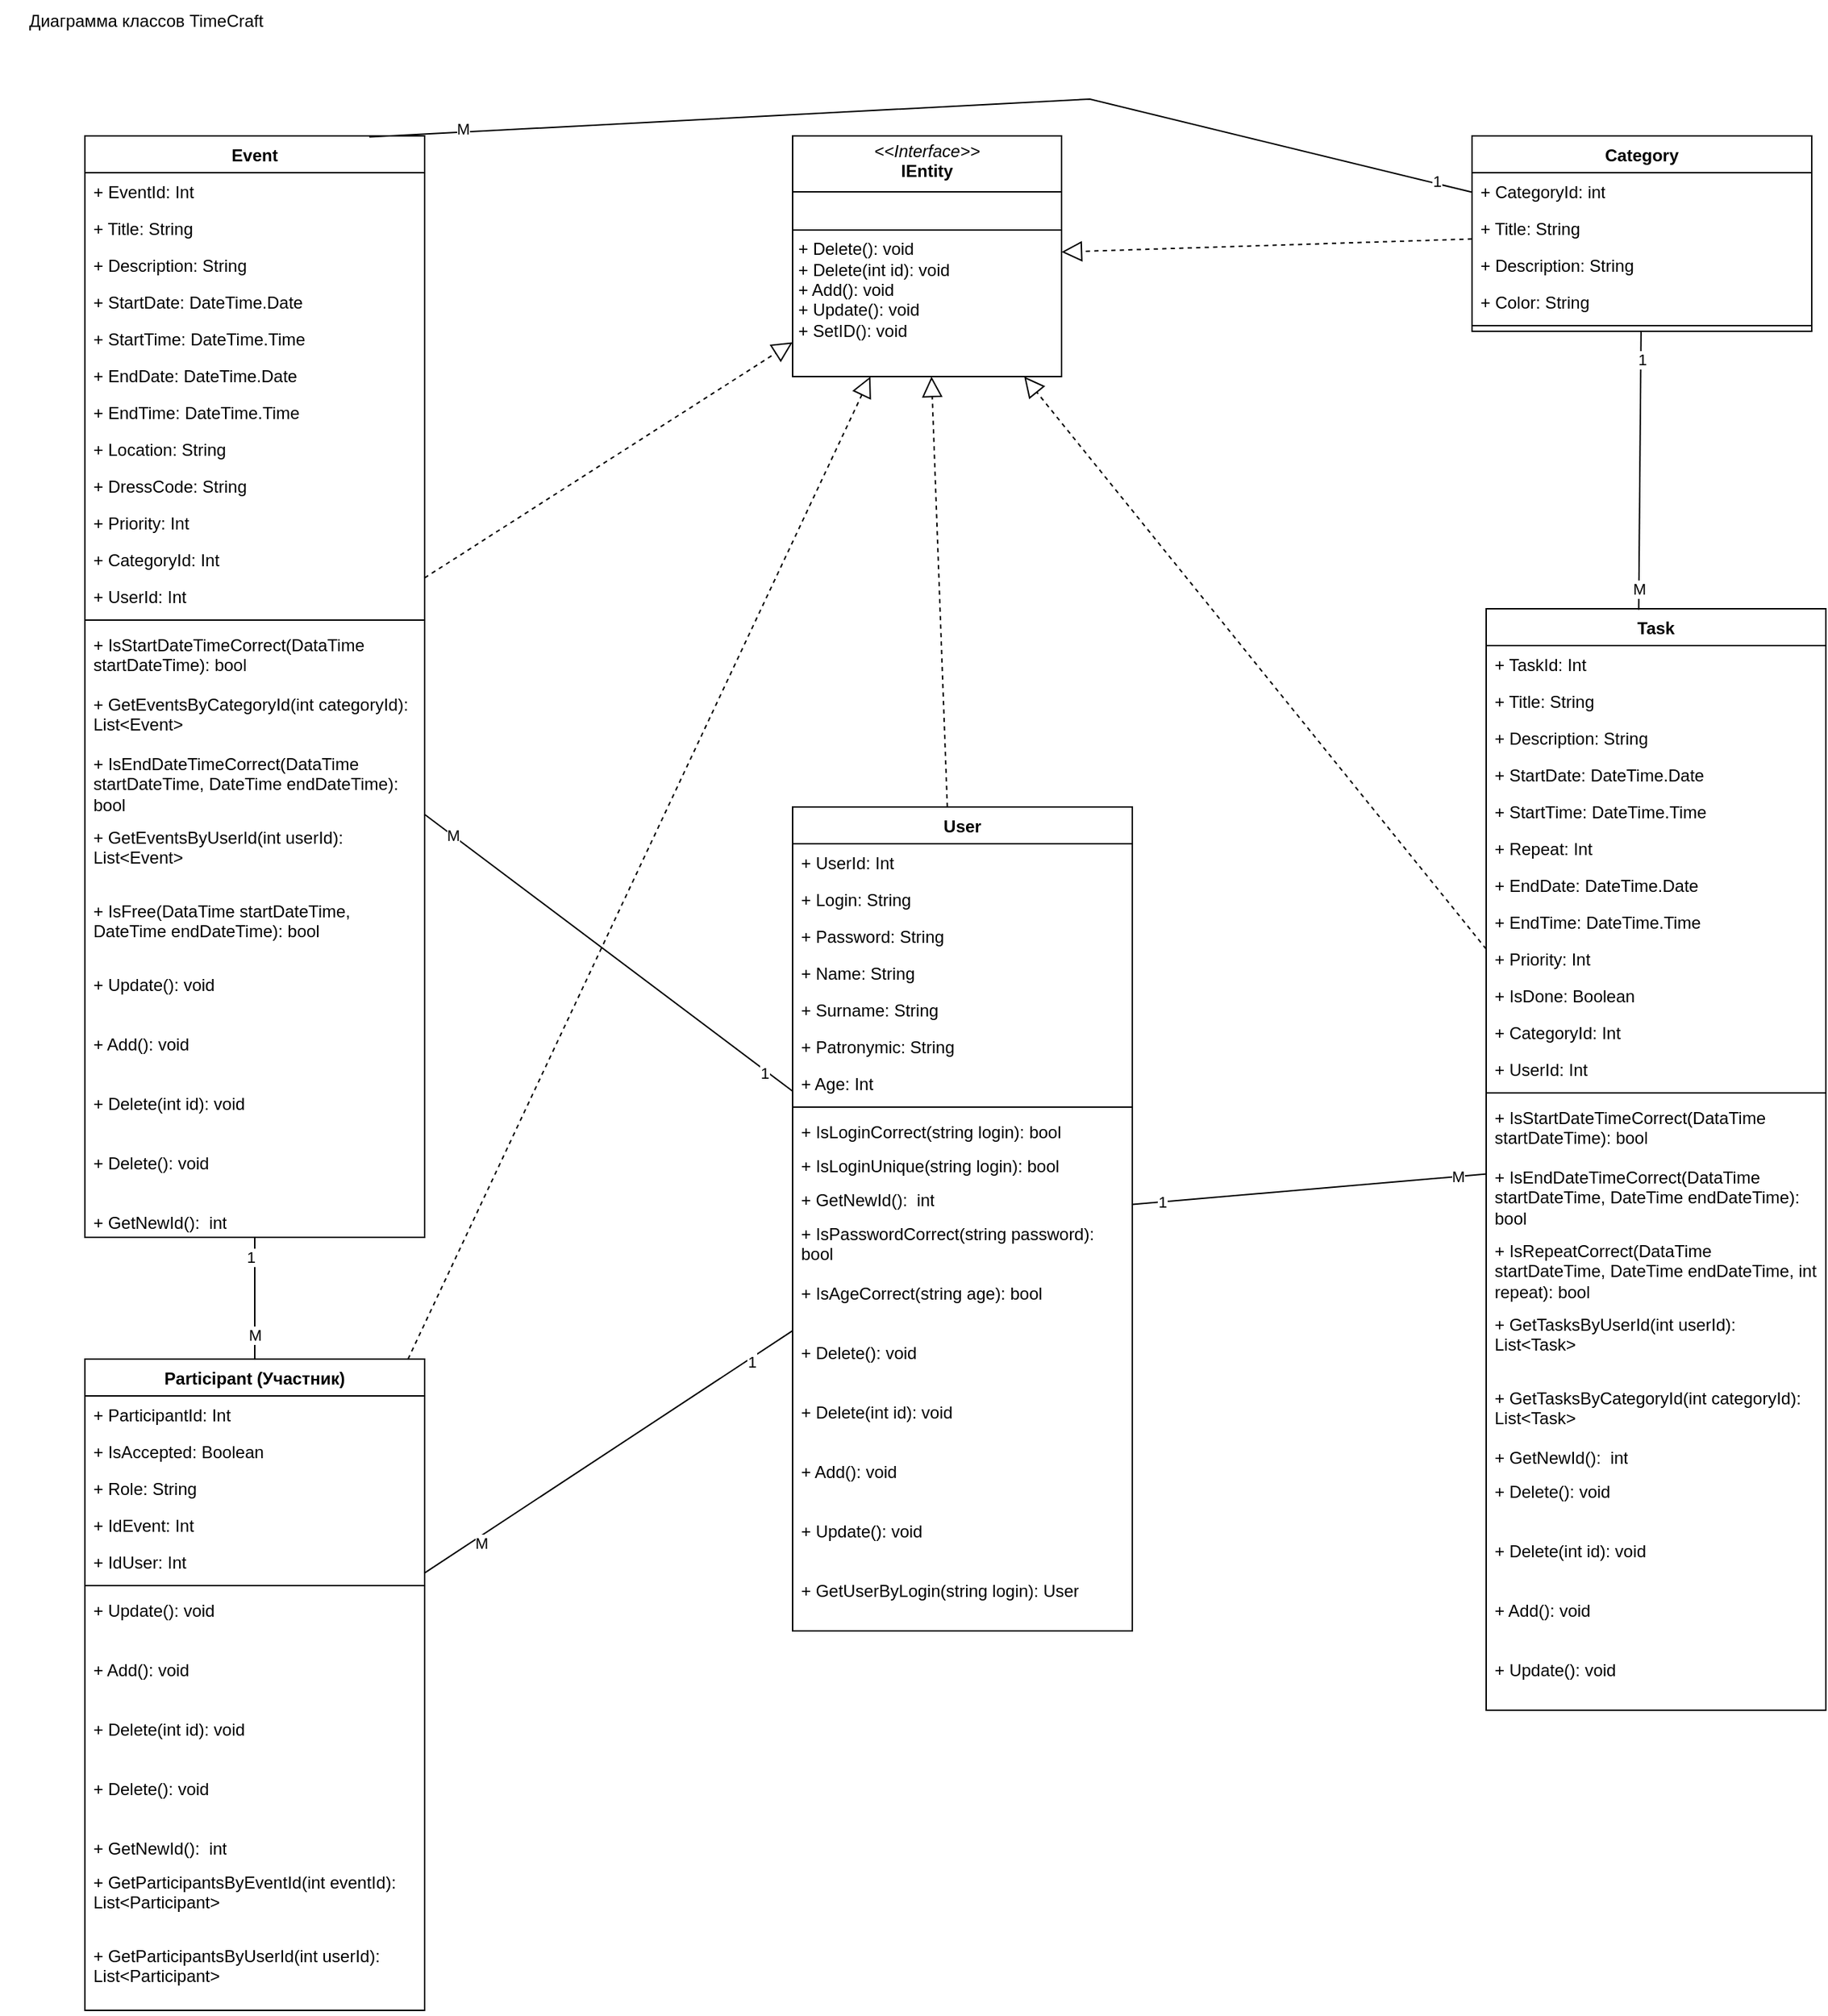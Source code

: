 <mxfile version="24.0.7" type="device">
  <diagram name="Страница — 1" id="L9-KUF3GZ5u_Rr-x5bhb">
    <mxGraphModel dx="2894" dy="1599" grid="1" gridSize="10" guides="1" tooltips="1" connect="1" arrows="1" fold="1" page="1" pageScale="1" pageWidth="827" pageHeight="1169" math="0" shadow="0">
      <root>
        <mxCell id="0" />
        <mxCell id="1" parent="0" />
        <mxCell id="J6qdyXgF0D4Hza-zC7pm-5" value="Диаграмма классов TimeCraft&amp;nbsp;" style="text;strokeColor=none;align=center;fillColor=none;html=1;verticalAlign=middle;whiteSpace=wrap;rounded=0;" parent="1" vertex="1">
          <mxGeometry width="210" height="30" as="geometry" />
        </mxCell>
        <mxCell id="J6qdyXgF0D4Hza-zC7pm-10" value="User" style="swimlane;fontStyle=1;align=center;verticalAlign=top;childLayout=stackLayout;horizontal=1;startSize=26;horizontalStack=0;resizeParent=1;resizeParentMax=0;resizeLast=0;collapsible=1;marginBottom=0;whiteSpace=wrap;html=1;" parent="1" vertex="1">
          <mxGeometry x="560" y="570" width="240" height="582" as="geometry" />
        </mxCell>
        <mxCell id="J6qdyXgF0D4Hza-zC7pm-11" value="+ UserId: Int" style="text;strokeColor=none;fillColor=none;align=left;verticalAlign=top;spacingLeft=4;spacingRight=4;overflow=hidden;rotatable=0;points=[[0,0.5],[1,0.5]];portConstraint=eastwest;whiteSpace=wrap;html=1;" parent="J6qdyXgF0D4Hza-zC7pm-10" vertex="1">
          <mxGeometry y="26" width="240" height="26" as="geometry" />
        </mxCell>
        <mxCell id="J6qdyXgF0D4Hza-zC7pm-22" value="+ Login: String" style="text;strokeColor=none;fillColor=none;align=left;verticalAlign=top;spacingLeft=4;spacingRight=4;overflow=hidden;rotatable=0;points=[[0,0.5],[1,0.5]];portConstraint=eastwest;whiteSpace=wrap;html=1;" parent="J6qdyXgF0D4Hza-zC7pm-10" vertex="1">
          <mxGeometry y="52" width="240" height="26" as="geometry" />
        </mxCell>
        <mxCell id="J6qdyXgF0D4Hza-zC7pm-24" value="+ Password: String" style="text;strokeColor=none;fillColor=none;align=left;verticalAlign=top;spacingLeft=4;spacingRight=4;overflow=hidden;rotatable=0;points=[[0,0.5],[1,0.5]];portConstraint=eastwest;whiteSpace=wrap;html=1;" parent="J6qdyXgF0D4Hza-zC7pm-10" vertex="1">
          <mxGeometry y="78" width="240" height="26" as="geometry" />
        </mxCell>
        <mxCell id="J6qdyXgF0D4Hza-zC7pm-25" value="+ Name: String" style="text;strokeColor=none;fillColor=none;align=left;verticalAlign=top;spacingLeft=4;spacingRight=4;overflow=hidden;rotatable=0;points=[[0,0.5],[1,0.5]];portConstraint=eastwest;whiteSpace=wrap;html=1;" parent="J6qdyXgF0D4Hza-zC7pm-10" vertex="1">
          <mxGeometry y="104" width="240" height="26" as="geometry" />
        </mxCell>
        <mxCell id="J6qdyXgF0D4Hza-zC7pm-26" value="+ Surname: String" style="text;strokeColor=none;fillColor=none;align=left;verticalAlign=top;spacingLeft=4;spacingRight=4;overflow=hidden;rotatable=0;points=[[0,0.5],[1,0.5]];portConstraint=eastwest;whiteSpace=wrap;html=1;" parent="J6qdyXgF0D4Hza-zC7pm-10" vertex="1">
          <mxGeometry y="130" width="240" height="26" as="geometry" />
        </mxCell>
        <mxCell id="J6qdyXgF0D4Hza-zC7pm-27" value="+ Patronymic: String" style="text;strokeColor=none;fillColor=none;align=left;verticalAlign=top;spacingLeft=4;spacingRight=4;overflow=hidden;rotatable=0;points=[[0,0.5],[1,0.5]];portConstraint=eastwest;whiteSpace=wrap;html=1;" parent="J6qdyXgF0D4Hza-zC7pm-10" vertex="1">
          <mxGeometry y="156" width="240" height="26" as="geometry" />
        </mxCell>
        <mxCell id="J6qdyXgF0D4Hza-zC7pm-23" value="+ Age: Int" style="text;strokeColor=none;fillColor=none;align=left;verticalAlign=top;spacingLeft=4;spacingRight=4;overflow=hidden;rotatable=0;points=[[0,0.5],[1,0.5]];portConstraint=eastwest;whiteSpace=wrap;html=1;" parent="J6qdyXgF0D4Hza-zC7pm-10" vertex="1">
          <mxGeometry y="182" width="240" height="26" as="geometry" />
        </mxCell>
        <mxCell id="J6qdyXgF0D4Hza-zC7pm-12" value="" style="line;strokeWidth=1;fillColor=none;align=left;verticalAlign=middle;spacingTop=-1;spacingLeft=3;spacingRight=3;rotatable=0;labelPosition=right;points=[];portConstraint=eastwest;strokeColor=inherit;" parent="J6qdyXgF0D4Hza-zC7pm-10" vertex="1">
          <mxGeometry y="208" width="240" height="8" as="geometry" />
        </mxCell>
        <mxCell id="C-GgbpLrCB__Opq-bgML-1" value="+ IsLoginCorrect(string login): bool" style="text;strokeColor=none;fillColor=none;align=left;verticalAlign=top;spacingLeft=4;spacingRight=4;overflow=hidden;rotatable=0;points=[[0,0.5],[1,0.5]];portConstraint=eastwest;whiteSpace=wrap;html=1;" vertex="1" parent="J6qdyXgF0D4Hza-zC7pm-10">
          <mxGeometry y="216" width="240" height="24" as="geometry" />
        </mxCell>
        <mxCell id="C-GgbpLrCB__Opq-bgML-2" value="+ IsLoginUnique(string login): bool" style="text;strokeColor=none;fillColor=none;align=left;verticalAlign=top;spacingLeft=4;spacingRight=4;overflow=hidden;rotatable=0;points=[[0,0.5],[1,0.5]];portConstraint=eastwest;whiteSpace=wrap;html=1;" vertex="1" parent="J6qdyXgF0D4Hza-zC7pm-10">
          <mxGeometry y="240" width="240" height="24" as="geometry" />
        </mxCell>
        <mxCell id="C-GgbpLrCB__Opq-bgML-3" value="+ GetNewId():&amp;nbsp; int" style="text;strokeColor=none;fillColor=none;align=left;verticalAlign=top;spacingLeft=4;spacingRight=4;overflow=hidden;rotatable=0;points=[[0,0.5],[1,0.5]];portConstraint=eastwest;whiteSpace=wrap;html=1;" vertex="1" parent="J6qdyXgF0D4Hza-zC7pm-10">
          <mxGeometry y="264" width="240" height="24" as="geometry" />
        </mxCell>
        <mxCell id="J6qdyXgF0D4Hza-zC7pm-13" value="+ IsPasswordCorrect(string password): bool" style="text;strokeColor=none;fillColor=none;align=left;verticalAlign=top;spacingLeft=4;spacingRight=4;overflow=hidden;rotatable=0;points=[[0,0.5],[1,0.5]];portConstraint=eastwest;whiteSpace=wrap;html=1;" parent="J6qdyXgF0D4Hza-zC7pm-10" vertex="1">
          <mxGeometry y="288" width="240" height="42" as="geometry" />
        </mxCell>
        <mxCell id="C-GgbpLrCB__Opq-bgML-4" value="+ IsAgeCorrect(string age): bool" style="text;strokeColor=none;fillColor=none;align=left;verticalAlign=top;spacingLeft=4;spacingRight=4;overflow=hidden;rotatable=0;points=[[0,0.5],[1,0.5]];portConstraint=eastwest;whiteSpace=wrap;html=1;" vertex="1" parent="J6qdyXgF0D4Hza-zC7pm-10">
          <mxGeometry y="330" width="240" height="42" as="geometry" />
        </mxCell>
        <mxCell id="C-GgbpLrCB__Opq-bgML-5" value="+ Delete(): void" style="text;strokeColor=none;fillColor=none;align=left;verticalAlign=top;spacingLeft=4;spacingRight=4;overflow=hidden;rotatable=0;points=[[0,0.5],[1,0.5]];portConstraint=eastwest;whiteSpace=wrap;html=1;" vertex="1" parent="J6qdyXgF0D4Hza-zC7pm-10">
          <mxGeometry y="372" width="240" height="42" as="geometry" />
        </mxCell>
        <mxCell id="C-GgbpLrCB__Opq-bgML-6" value="+ Delete(int id): void" style="text;strokeColor=none;fillColor=none;align=left;verticalAlign=top;spacingLeft=4;spacingRight=4;overflow=hidden;rotatable=0;points=[[0,0.5],[1,0.5]];portConstraint=eastwest;whiteSpace=wrap;html=1;" vertex="1" parent="J6qdyXgF0D4Hza-zC7pm-10">
          <mxGeometry y="414" width="240" height="42" as="geometry" />
        </mxCell>
        <mxCell id="C-GgbpLrCB__Opq-bgML-8" value="+ Add(): void" style="text;strokeColor=none;fillColor=none;align=left;verticalAlign=top;spacingLeft=4;spacingRight=4;overflow=hidden;rotatable=0;points=[[0,0.5],[1,0.5]];portConstraint=eastwest;whiteSpace=wrap;html=1;" vertex="1" parent="J6qdyXgF0D4Hza-zC7pm-10">
          <mxGeometry y="456" width="240" height="42" as="geometry" />
        </mxCell>
        <mxCell id="C-GgbpLrCB__Opq-bgML-9" value="+ Update(): void" style="text;strokeColor=none;fillColor=none;align=left;verticalAlign=top;spacingLeft=4;spacingRight=4;overflow=hidden;rotatable=0;points=[[0,0.5],[1,0.5]];portConstraint=eastwest;whiteSpace=wrap;html=1;" vertex="1" parent="J6qdyXgF0D4Hza-zC7pm-10">
          <mxGeometry y="498" width="240" height="42" as="geometry" />
        </mxCell>
        <mxCell id="C-GgbpLrCB__Opq-bgML-7" value="+ GetUserByLogin(string login): User" style="text;strokeColor=none;fillColor=none;align=left;verticalAlign=top;spacingLeft=4;spacingRight=4;overflow=hidden;rotatable=0;points=[[0,0.5],[1,0.5]];portConstraint=eastwest;whiteSpace=wrap;html=1;" vertex="1" parent="J6qdyXgF0D4Hza-zC7pm-10">
          <mxGeometry y="540" width="240" height="42" as="geometry" />
        </mxCell>
        <mxCell id="J6qdyXgF0D4Hza-zC7pm-14" value="Participant (Участник)" style="swimlane;fontStyle=1;align=center;verticalAlign=top;childLayout=stackLayout;horizontal=1;startSize=26;horizontalStack=0;resizeParent=1;resizeParentMax=0;resizeLast=0;collapsible=1;marginBottom=0;whiteSpace=wrap;html=1;" parent="1" vertex="1">
          <mxGeometry x="60" y="960" width="240" height="460" as="geometry" />
        </mxCell>
        <mxCell id="J6qdyXgF0D4Hza-zC7pm-65" value="+ ParticipantId: Int" style="text;strokeColor=none;fillColor=none;align=left;verticalAlign=top;spacingLeft=4;spacingRight=4;overflow=hidden;rotatable=0;points=[[0,0.5],[1,0.5]];portConstraint=eastwest;whiteSpace=wrap;html=1;" parent="J6qdyXgF0D4Hza-zC7pm-14" vertex="1">
          <mxGeometry y="26" width="240" height="26" as="geometry" />
        </mxCell>
        <mxCell id="J6qdyXgF0D4Hza-zC7pm-66" value="+ IsAccepted: Boolean" style="text;strokeColor=none;fillColor=none;align=left;verticalAlign=top;spacingLeft=4;spacingRight=4;overflow=hidden;rotatable=0;points=[[0,0.5],[1,0.5]];portConstraint=eastwest;whiteSpace=wrap;html=1;" parent="J6qdyXgF0D4Hza-zC7pm-14" vertex="1">
          <mxGeometry y="52" width="240" height="26" as="geometry" />
        </mxCell>
        <mxCell id="J6qdyXgF0D4Hza-zC7pm-15" value="+ Role: String" style="text;strokeColor=none;fillColor=none;align=left;verticalAlign=top;spacingLeft=4;spacingRight=4;overflow=hidden;rotatable=0;points=[[0,0.5],[1,0.5]];portConstraint=eastwest;whiteSpace=wrap;html=1;" parent="J6qdyXgF0D4Hza-zC7pm-14" vertex="1">
          <mxGeometry y="78" width="240" height="26" as="geometry" />
        </mxCell>
        <mxCell id="J6qdyXgF0D4Hza-zC7pm-68" value="+ IdEvent: Int" style="text;strokeColor=none;fillColor=none;align=left;verticalAlign=top;spacingLeft=4;spacingRight=4;overflow=hidden;rotatable=0;points=[[0,0.5],[1,0.5]];portConstraint=eastwest;whiteSpace=wrap;html=1;" parent="J6qdyXgF0D4Hza-zC7pm-14" vertex="1">
          <mxGeometry y="104" width="240" height="26" as="geometry" />
        </mxCell>
        <mxCell id="J6qdyXgF0D4Hza-zC7pm-67" value="+ IdUser: Int" style="text;strokeColor=none;fillColor=none;align=left;verticalAlign=top;spacingLeft=4;spacingRight=4;overflow=hidden;rotatable=0;points=[[0,0.5],[1,0.5]];portConstraint=eastwest;whiteSpace=wrap;html=1;" parent="J6qdyXgF0D4Hza-zC7pm-14" vertex="1">
          <mxGeometry y="130" width="240" height="26" as="geometry" />
        </mxCell>
        <mxCell id="J6qdyXgF0D4Hza-zC7pm-16" value="" style="line;strokeWidth=1;fillColor=none;align=left;verticalAlign=middle;spacingTop=-1;spacingLeft=3;spacingRight=3;rotatable=0;labelPosition=right;points=[];portConstraint=eastwest;strokeColor=inherit;" parent="J6qdyXgF0D4Hza-zC7pm-14" vertex="1">
          <mxGeometry y="156" width="240" height="8" as="geometry" />
        </mxCell>
        <mxCell id="C-GgbpLrCB__Opq-bgML-38" value="+ Update(): void" style="text;strokeColor=none;fillColor=none;align=left;verticalAlign=top;spacingLeft=4;spacingRight=4;overflow=hidden;rotatable=0;points=[[0,0.5],[1,0.5]];portConstraint=eastwest;whiteSpace=wrap;html=1;" vertex="1" parent="J6qdyXgF0D4Hza-zC7pm-14">
          <mxGeometry y="164" width="240" height="42" as="geometry" />
        </mxCell>
        <mxCell id="C-GgbpLrCB__Opq-bgML-37" value="+ Add(): void" style="text;strokeColor=none;fillColor=none;align=left;verticalAlign=top;spacingLeft=4;spacingRight=4;overflow=hidden;rotatable=0;points=[[0,0.5],[1,0.5]];portConstraint=eastwest;whiteSpace=wrap;html=1;" vertex="1" parent="J6qdyXgF0D4Hza-zC7pm-14">
          <mxGeometry y="206" width="240" height="42" as="geometry" />
        </mxCell>
        <mxCell id="C-GgbpLrCB__Opq-bgML-36" value="+ Delete(int id): void" style="text;strokeColor=none;fillColor=none;align=left;verticalAlign=top;spacingLeft=4;spacingRight=4;overflow=hidden;rotatable=0;points=[[0,0.5],[1,0.5]];portConstraint=eastwest;whiteSpace=wrap;html=1;" vertex="1" parent="J6qdyXgF0D4Hza-zC7pm-14">
          <mxGeometry y="248" width="240" height="42" as="geometry" />
        </mxCell>
        <mxCell id="C-GgbpLrCB__Opq-bgML-35" value="+ Delete(): void" style="text;strokeColor=none;fillColor=none;align=left;verticalAlign=top;spacingLeft=4;spacingRight=4;overflow=hidden;rotatable=0;points=[[0,0.5],[1,0.5]];portConstraint=eastwest;whiteSpace=wrap;html=1;" vertex="1" parent="J6qdyXgF0D4Hza-zC7pm-14">
          <mxGeometry y="290" width="240" height="42" as="geometry" />
        </mxCell>
        <mxCell id="C-GgbpLrCB__Opq-bgML-34" value="+ GetNewId():&amp;nbsp; int" style="text;strokeColor=none;fillColor=none;align=left;verticalAlign=top;spacingLeft=4;spacingRight=4;overflow=hidden;rotatable=0;points=[[0,0.5],[1,0.5]];portConstraint=eastwest;whiteSpace=wrap;html=1;" vertex="1" parent="J6qdyXgF0D4Hza-zC7pm-14">
          <mxGeometry y="332" width="240" height="24" as="geometry" />
        </mxCell>
        <mxCell id="C-GgbpLrCB__Opq-bgML-33" value="+ GetParticipantsByEventId(int eventId): List&amp;lt;Participant&amp;gt;" style="text;strokeColor=none;fillColor=none;align=left;verticalAlign=top;spacingLeft=4;spacingRight=4;overflow=hidden;rotatable=0;points=[[0,0.5],[1,0.5]];portConstraint=eastwest;whiteSpace=wrap;html=1;" vertex="1" parent="J6qdyXgF0D4Hza-zC7pm-14">
          <mxGeometry y="356" width="240" height="52" as="geometry" />
        </mxCell>
        <mxCell id="C-GgbpLrCB__Opq-bgML-40" value="+ GetParticipantsByUserId(int userId): List&amp;lt;Participant&amp;gt;" style="text;strokeColor=none;fillColor=none;align=left;verticalAlign=top;spacingLeft=4;spacingRight=4;overflow=hidden;rotatable=0;points=[[0,0.5],[1,0.5]];portConstraint=eastwest;whiteSpace=wrap;html=1;" vertex="1" parent="J6qdyXgF0D4Hza-zC7pm-14">
          <mxGeometry y="408" width="240" height="52" as="geometry" />
        </mxCell>
        <mxCell id="J6qdyXgF0D4Hza-zC7pm-18" value="Category" style="swimlane;fontStyle=1;align=center;verticalAlign=top;childLayout=stackLayout;horizontal=1;startSize=26;horizontalStack=0;resizeParent=1;resizeParentMax=0;resizeLast=0;collapsible=1;marginBottom=0;whiteSpace=wrap;html=1;" parent="1" vertex="1">
          <mxGeometry x="1040" y="96" width="240" height="138" as="geometry" />
        </mxCell>
        <mxCell id="J6qdyXgF0D4Hza-zC7pm-19" value="+ CategoryId: int" style="text;strokeColor=none;fillColor=none;align=left;verticalAlign=top;spacingLeft=4;spacingRight=4;overflow=hidden;rotatable=0;points=[[0,0.5],[1,0.5]];portConstraint=eastwest;whiteSpace=wrap;html=1;" parent="J6qdyXgF0D4Hza-zC7pm-18" vertex="1">
          <mxGeometry y="26" width="240" height="26" as="geometry" />
        </mxCell>
        <mxCell id="J6qdyXgF0D4Hza-zC7pm-28" value="+ Title: String" style="text;strokeColor=none;fillColor=none;align=left;verticalAlign=top;spacingLeft=4;spacingRight=4;overflow=hidden;rotatable=0;points=[[0,0.5],[1,0.5]];portConstraint=eastwest;whiteSpace=wrap;html=1;" parent="J6qdyXgF0D4Hza-zC7pm-18" vertex="1">
          <mxGeometry y="52" width="240" height="26" as="geometry" />
        </mxCell>
        <mxCell id="J6qdyXgF0D4Hza-zC7pm-30" value="+ Description: String" style="text;strokeColor=none;fillColor=none;align=left;verticalAlign=top;spacingLeft=4;spacingRight=4;overflow=hidden;rotatable=0;points=[[0,0.5],[1,0.5]];portConstraint=eastwest;whiteSpace=wrap;html=1;" parent="J6qdyXgF0D4Hza-zC7pm-18" vertex="1">
          <mxGeometry y="78" width="240" height="26" as="geometry" />
        </mxCell>
        <mxCell id="J6qdyXgF0D4Hza-zC7pm-29" value="+ Color: String" style="text;strokeColor=none;fillColor=none;align=left;verticalAlign=top;spacingLeft=4;spacingRight=4;overflow=hidden;rotatable=0;points=[[0,0.5],[1,0.5]];portConstraint=eastwest;whiteSpace=wrap;html=1;" parent="J6qdyXgF0D4Hza-zC7pm-18" vertex="1">
          <mxGeometry y="104" width="240" height="26" as="geometry" />
        </mxCell>
        <mxCell id="J6qdyXgF0D4Hza-zC7pm-20" value="" style="line;strokeWidth=1;fillColor=none;align=left;verticalAlign=middle;spacingTop=-1;spacingLeft=3;spacingRight=3;rotatable=0;labelPosition=right;points=[];portConstraint=eastwest;strokeColor=inherit;" parent="J6qdyXgF0D4Hza-zC7pm-18" vertex="1">
          <mxGeometry y="130" width="240" height="8" as="geometry" />
        </mxCell>
        <mxCell id="J6qdyXgF0D4Hza-zC7pm-31" value="Task" style="swimlane;fontStyle=1;align=center;verticalAlign=top;childLayout=stackLayout;horizontal=1;startSize=26;horizontalStack=0;resizeParent=1;resizeParentMax=0;resizeLast=0;collapsible=1;marginBottom=0;whiteSpace=wrap;html=1;" parent="1" vertex="1">
          <mxGeometry x="1050" y="430" width="240" height="778" as="geometry" />
        </mxCell>
        <mxCell id="J6qdyXgF0D4Hza-zC7pm-32" value="+ TaskId: Int" style="text;strokeColor=none;fillColor=none;align=left;verticalAlign=top;spacingLeft=4;spacingRight=4;overflow=hidden;rotatable=0;points=[[0,0.5],[1,0.5]];portConstraint=eastwest;whiteSpace=wrap;html=1;" parent="J6qdyXgF0D4Hza-zC7pm-31" vertex="1">
          <mxGeometry y="26" width="240" height="26" as="geometry" />
        </mxCell>
        <mxCell id="J6qdyXgF0D4Hza-zC7pm-36" value="+ Title: String" style="text;strokeColor=none;fillColor=none;align=left;verticalAlign=top;spacingLeft=4;spacingRight=4;overflow=hidden;rotatable=0;points=[[0,0.5],[1,0.5]];portConstraint=eastwest;whiteSpace=wrap;html=1;" parent="J6qdyXgF0D4Hza-zC7pm-31" vertex="1">
          <mxGeometry y="52" width="240" height="26" as="geometry" />
        </mxCell>
        <mxCell id="J6qdyXgF0D4Hza-zC7pm-38" value="+ Description: String" style="text;strokeColor=none;fillColor=none;align=left;verticalAlign=top;spacingLeft=4;spacingRight=4;overflow=hidden;rotatable=0;points=[[0,0.5],[1,0.5]];portConstraint=eastwest;whiteSpace=wrap;html=1;" parent="J6qdyXgF0D4Hza-zC7pm-31" vertex="1">
          <mxGeometry y="78" width="240" height="26" as="geometry" />
        </mxCell>
        <mxCell id="J6qdyXgF0D4Hza-zC7pm-41" value="+ StartDate: DateTime.Date" style="text;strokeColor=none;fillColor=none;align=left;verticalAlign=top;spacingLeft=4;spacingRight=4;overflow=hidden;rotatable=0;points=[[0,0.5],[1,0.5]];portConstraint=eastwest;whiteSpace=wrap;html=1;" parent="J6qdyXgF0D4Hza-zC7pm-31" vertex="1">
          <mxGeometry y="104" width="240" height="26" as="geometry" />
        </mxCell>
        <mxCell id="J6qdyXgF0D4Hza-zC7pm-40" value="+ StartTime: DateTime.Time" style="text;strokeColor=none;fillColor=none;align=left;verticalAlign=top;spacingLeft=4;spacingRight=4;overflow=hidden;rotatable=0;points=[[0,0.5],[1,0.5]];portConstraint=eastwest;whiteSpace=wrap;html=1;" parent="J6qdyXgF0D4Hza-zC7pm-31" vertex="1">
          <mxGeometry y="130" width="240" height="26" as="geometry" />
        </mxCell>
        <mxCell id="J6qdyXgF0D4Hza-zC7pm-39" value="+ Repeat: Int" style="text;strokeColor=none;fillColor=none;align=left;verticalAlign=top;spacingLeft=4;spacingRight=4;overflow=hidden;rotatable=0;points=[[0,0.5],[1,0.5]];portConstraint=eastwest;whiteSpace=wrap;html=1;" parent="J6qdyXgF0D4Hza-zC7pm-31" vertex="1">
          <mxGeometry y="156" width="240" height="26" as="geometry" />
        </mxCell>
        <mxCell id="J6qdyXgF0D4Hza-zC7pm-37" value="+ EndDate: DateTime.Date" style="text;strokeColor=none;fillColor=none;align=left;verticalAlign=top;spacingLeft=4;spacingRight=4;overflow=hidden;rotatable=0;points=[[0,0.5],[1,0.5]];portConstraint=eastwest;whiteSpace=wrap;html=1;" parent="J6qdyXgF0D4Hza-zC7pm-31" vertex="1">
          <mxGeometry y="182" width="240" height="26" as="geometry" />
        </mxCell>
        <mxCell id="J6qdyXgF0D4Hza-zC7pm-35" value="+ EndTime: DateTime.Time" style="text;strokeColor=none;fillColor=none;align=left;verticalAlign=top;spacingLeft=4;spacingRight=4;overflow=hidden;rotatable=0;points=[[0,0.5],[1,0.5]];portConstraint=eastwest;whiteSpace=wrap;html=1;" parent="J6qdyXgF0D4Hza-zC7pm-31" vertex="1">
          <mxGeometry y="208" width="240" height="26" as="geometry" />
        </mxCell>
        <mxCell id="J6qdyXgF0D4Hza-zC7pm-42" value="+ Priority: Int" style="text;strokeColor=none;fillColor=none;align=left;verticalAlign=top;spacingLeft=4;spacingRight=4;overflow=hidden;rotatable=0;points=[[0,0.5],[1,0.5]];portConstraint=eastwest;whiteSpace=wrap;html=1;" parent="J6qdyXgF0D4Hza-zC7pm-31" vertex="1">
          <mxGeometry y="234" width="240" height="26" as="geometry" />
        </mxCell>
        <mxCell id="J6qdyXgF0D4Hza-zC7pm-44" value="+ IsDone: Boolean" style="text;strokeColor=none;fillColor=none;align=left;verticalAlign=top;spacingLeft=4;spacingRight=4;overflow=hidden;rotatable=0;points=[[0,0.5],[1,0.5]];portConstraint=eastwest;whiteSpace=wrap;html=1;" parent="J6qdyXgF0D4Hza-zC7pm-31" vertex="1">
          <mxGeometry y="260" width="240" height="26" as="geometry" />
        </mxCell>
        <mxCell id="J6qdyXgF0D4Hza-zC7pm-45" value="+ CategoryId: Int" style="text;strokeColor=none;fillColor=none;align=left;verticalAlign=top;spacingLeft=4;spacingRight=4;overflow=hidden;rotatable=0;points=[[0,0.5],[1,0.5]];portConstraint=eastwest;whiteSpace=wrap;html=1;" parent="J6qdyXgF0D4Hza-zC7pm-31" vertex="1">
          <mxGeometry y="286" width="240" height="26" as="geometry" />
        </mxCell>
        <mxCell id="J6qdyXgF0D4Hza-zC7pm-46" value="+ UserId: Int" style="text;strokeColor=none;fillColor=none;align=left;verticalAlign=top;spacingLeft=4;spacingRight=4;overflow=hidden;rotatable=0;points=[[0,0.5],[1,0.5]];portConstraint=eastwest;whiteSpace=wrap;html=1;" parent="J6qdyXgF0D4Hza-zC7pm-31" vertex="1">
          <mxGeometry y="312" width="240" height="26" as="geometry" />
        </mxCell>
        <mxCell id="J6qdyXgF0D4Hza-zC7pm-33" value="" style="line;strokeWidth=1;fillColor=none;align=left;verticalAlign=middle;spacingTop=-1;spacingLeft=3;spacingRight=3;rotatable=0;labelPosition=right;points=[];portConstraint=eastwest;strokeColor=inherit;" parent="J6qdyXgF0D4Hza-zC7pm-31" vertex="1">
          <mxGeometry y="338" width="240" height="8" as="geometry" />
        </mxCell>
        <mxCell id="C-GgbpLrCB__Opq-bgML-21" value="+ IsStartDateTimeCorrect(DataTime startDateTime): bool" style="text;strokeColor=none;fillColor=none;align=left;verticalAlign=top;spacingLeft=4;spacingRight=4;overflow=hidden;rotatable=0;points=[[0,0.5],[1,0.5]];portConstraint=eastwest;whiteSpace=wrap;html=1;" vertex="1" parent="J6qdyXgF0D4Hza-zC7pm-31">
          <mxGeometry y="346" width="240" height="42" as="geometry" />
        </mxCell>
        <mxCell id="C-GgbpLrCB__Opq-bgML-22" value="+ IsEndDateTimeCorrect(DataTime startDateTime, DateTime endDateTime): bool" style="text;strokeColor=none;fillColor=none;align=left;verticalAlign=top;spacingLeft=4;spacingRight=4;overflow=hidden;rotatable=0;points=[[0,0.5],[1,0.5]];portConstraint=eastwest;whiteSpace=wrap;html=1;" vertex="1" parent="J6qdyXgF0D4Hza-zC7pm-31">
          <mxGeometry y="388" width="240" height="52" as="geometry" />
        </mxCell>
        <mxCell id="C-GgbpLrCB__Opq-bgML-29" value="+ IsRepeatCorrect(DataTime startDateTime, DateTime endDateTime, int repeat): bool" style="text;strokeColor=none;fillColor=none;align=left;verticalAlign=top;spacingLeft=4;spacingRight=4;overflow=hidden;rotatable=0;points=[[0,0.5],[1,0.5]];portConstraint=eastwest;whiteSpace=wrap;html=1;" vertex="1" parent="J6qdyXgF0D4Hza-zC7pm-31">
          <mxGeometry y="440" width="240" height="52" as="geometry" />
        </mxCell>
        <mxCell id="C-GgbpLrCB__Opq-bgML-23" value="+ GetTasksByUserId(int userId): List&amp;lt;Task&amp;gt;" style="text;strokeColor=none;fillColor=none;align=left;verticalAlign=top;spacingLeft=4;spacingRight=4;overflow=hidden;rotatable=0;points=[[0,0.5],[1,0.5]];portConstraint=eastwest;whiteSpace=wrap;html=1;" vertex="1" parent="J6qdyXgF0D4Hza-zC7pm-31">
          <mxGeometry y="492" width="240" height="52" as="geometry" />
        </mxCell>
        <mxCell id="C-GgbpLrCB__Opq-bgML-42" value="+ GetTasksByCategoryId(int categoryId): List&amp;lt;Task&amp;gt;" style="text;strokeColor=none;fillColor=none;align=left;verticalAlign=top;spacingLeft=4;spacingRight=4;overflow=hidden;rotatable=0;points=[[0,0.5],[1,0.5]];portConstraint=eastwest;whiteSpace=wrap;html=1;" vertex="1" parent="J6qdyXgF0D4Hza-zC7pm-31">
          <mxGeometry y="544" width="240" height="42" as="geometry" />
        </mxCell>
        <mxCell id="C-GgbpLrCB__Opq-bgML-28" value="+ GetNewId():&amp;nbsp; int" style="text;strokeColor=none;fillColor=none;align=left;verticalAlign=top;spacingLeft=4;spacingRight=4;overflow=hidden;rotatable=0;points=[[0,0.5],[1,0.5]];portConstraint=eastwest;whiteSpace=wrap;html=1;" vertex="1" parent="J6qdyXgF0D4Hza-zC7pm-31">
          <mxGeometry y="586" width="240" height="24" as="geometry" />
        </mxCell>
        <mxCell id="C-GgbpLrCB__Opq-bgML-27" value="+ Delete(): void" style="text;strokeColor=none;fillColor=none;align=left;verticalAlign=top;spacingLeft=4;spacingRight=4;overflow=hidden;rotatable=0;points=[[0,0.5],[1,0.5]];portConstraint=eastwest;whiteSpace=wrap;html=1;" vertex="1" parent="J6qdyXgF0D4Hza-zC7pm-31">
          <mxGeometry y="610" width="240" height="42" as="geometry" />
        </mxCell>
        <mxCell id="C-GgbpLrCB__Opq-bgML-26" value="+ Delete(int id): void" style="text;strokeColor=none;fillColor=none;align=left;verticalAlign=top;spacingLeft=4;spacingRight=4;overflow=hidden;rotatable=0;points=[[0,0.5],[1,0.5]];portConstraint=eastwest;whiteSpace=wrap;html=1;" vertex="1" parent="J6qdyXgF0D4Hza-zC7pm-31">
          <mxGeometry y="652" width="240" height="42" as="geometry" />
        </mxCell>
        <mxCell id="C-GgbpLrCB__Opq-bgML-25" value="+ Add(): void" style="text;strokeColor=none;fillColor=none;align=left;verticalAlign=top;spacingLeft=4;spacingRight=4;overflow=hidden;rotatable=0;points=[[0,0.5],[1,0.5]];portConstraint=eastwest;whiteSpace=wrap;html=1;" vertex="1" parent="J6qdyXgF0D4Hza-zC7pm-31">
          <mxGeometry y="694" width="240" height="42" as="geometry" />
        </mxCell>
        <mxCell id="C-GgbpLrCB__Opq-bgML-24" value="+ Update(): void" style="text;strokeColor=none;fillColor=none;align=left;verticalAlign=top;spacingLeft=4;spacingRight=4;overflow=hidden;rotatable=0;points=[[0,0.5],[1,0.5]];portConstraint=eastwest;whiteSpace=wrap;html=1;" vertex="1" parent="J6qdyXgF0D4Hza-zC7pm-31">
          <mxGeometry y="736" width="240" height="42" as="geometry" />
        </mxCell>
        <mxCell id="J6qdyXgF0D4Hza-zC7pm-47" value="Event" style="swimlane;fontStyle=1;align=center;verticalAlign=top;childLayout=stackLayout;horizontal=1;startSize=26;horizontalStack=0;resizeParent=1;resizeParentMax=0;resizeLast=0;collapsible=1;marginBottom=0;whiteSpace=wrap;html=1;" parent="1" vertex="1">
          <mxGeometry x="60" y="96" width="240" height="778" as="geometry" />
        </mxCell>
        <mxCell id="J6qdyXgF0D4Hza-zC7pm-48" value="+ EventId: Int" style="text;strokeColor=none;fillColor=none;align=left;verticalAlign=top;spacingLeft=4;spacingRight=4;overflow=hidden;rotatable=0;points=[[0,0.5],[1,0.5]];portConstraint=eastwest;whiteSpace=wrap;html=1;" parent="J6qdyXgF0D4Hza-zC7pm-47" vertex="1">
          <mxGeometry y="26" width="240" height="26" as="geometry" />
        </mxCell>
        <mxCell id="J6qdyXgF0D4Hza-zC7pm-49" value="+ Title: String" style="text;strokeColor=none;fillColor=none;align=left;verticalAlign=top;spacingLeft=4;spacingRight=4;overflow=hidden;rotatable=0;points=[[0,0.5],[1,0.5]];portConstraint=eastwest;whiteSpace=wrap;html=1;" parent="J6qdyXgF0D4Hza-zC7pm-47" vertex="1">
          <mxGeometry y="52" width="240" height="26" as="geometry" />
        </mxCell>
        <mxCell id="J6qdyXgF0D4Hza-zC7pm-50" value="+ Description: String" style="text;strokeColor=none;fillColor=none;align=left;verticalAlign=top;spacingLeft=4;spacingRight=4;overflow=hidden;rotatable=0;points=[[0,0.5],[1,0.5]];portConstraint=eastwest;whiteSpace=wrap;html=1;" parent="J6qdyXgF0D4Hza-zC7pm-47" vertex="1">
          <mxGeometry y="78" width="240" height="26" as="geometry" />
        </mxCell>
        <mxCell id="J6qdyXgF0D4Hza-zC7pm-51" value="+ StartDate: DateTime.Date" style="text;strokeColor=none;fillColor=none;align=left;verticalAlign=top;spacingLeft=4;spacingRight=4;overflow=hidden;rotatable=0;points=[[0,0.5],[1,0.5]];portConstraint=eastwest;whiteSpace=wrap;html=1;" parent="J6qdyXgF0D4Hza-zC7pm-47" vertex="1">
          <mxGeometry y="104" width="240" height="26" as="geometry" />
        </mxCell>
        <mxCell id="J6qdyXgF0D4Hza-zC7pm-52" value="+ StartTime: DateTime.Time" style="text;strokeColor=none;fillColor=none;align=left;verticalAlign=top;spacingLeft=4;spacingRight=4;overflow=hidden;rotatable=0;points=[[0,0.5],[1,0.5]];portConstraint=eastwest;whiteSpace=wrap;html=1;" parent="J6qdyXgF0D4Hza-zC7pm-47" vertex="1">
          <mxGeometry y="130" width="240" height="26" as="geometry" />
        </mxCell>
        <mxCell id="J6qdyXgF0D4Hza-zC7pm-54" value="+ EndDate: DateTime.Date" style="text;strokeColor=none;fillColor=none;align=left;verticalAlign=top;spacingLeft=4;spacingRight=4;overflow=hidden;rotatable=0;points=[[0,0.5],[1,0.5]];portConstraint=eastwest;whiteSpace=wrap;html=1;" parent="J6qdyXgF0D4Hza-zC7pm-47" vertex="1">
          <mxGeometry y="156" width="240" height="26" as="geometry" />
        </mxCell>
        <mxCell id="J6qdyXgF0D4Hza-zC7pm-55" value="+ EndTime: DateTime.Time" style="text;strokeColor=none;fillColor=none;align=left;verticalAlign=top;spacingLeft=4;spacingRight=4;overflow=hidden;rotatable=0;points=[[0,0.5],[1,0.5]];portConstraint=eastwest;whiteSpace=wrap;html=1;" parent="J6qdyXgF0D4Hza-zC7pm-47" vertex="1">
          <mxGeometry y="182" width="240" height="26" as="geometry" />
        </mxCell>
        <mxCell id="J6qdyXgF0D4Hza-zC7pm-62" value="+ Location: String" style="text;strokeColor=none;fillColor=none;align=left;verticalAlign=top;spacingLeft=4;spacingRight=4;overflow=hidden;rotatable=0;points=[[0,0.5],[1,0.5]];portConstraint=eastwest;whiteSpace=wrap;html=1;" parent="J6qdyXgF0D4Hza-zC7pm-47" vertex="1">
          <mxGeometry y="208" width="240" height="26" as="geometry" />
        </mxCell>
        <mxCell id="J6qdyXgF0D4Hza-zC7pm-63" value="+ DressCode: String" style="text;strokeColor=none;fillColor=none;align=left;verticalAlign=top;spacingLeft=4;spacingRight=4;overflow=hidden;rotatable=0;points=[[0,0.5],[1,0.5]];portConstraint=eastwest;whiteSpace=wrap;html=1;" parent="J6qdyXgF0D4Hza-zC7pm-47" vertex="1">
          <mxGeometry y="234" width="240" height="26" as="geometry" />
        </mxCell>
        <mxCell id="J6qdyXgF0D4Hza-zC7pm-56" value="+ Priority: Int" style="text;strokeColor=none;fillColor=none;align=left;verticalAlign=top;spacingLeft=4;spacingRight=4;overflow=hidden;rotatable=0;points=[[0,0.5],[1,0.5]];portConstraint=eastwest;whiteSpace=wrap;html=1;" parent="J6qdyXgF0D4Hza-zC7pm-47" vertex="1">
          <mxGeometry y="260" width="240" height="26" as="geometry" />
        </mxCell>
        <mxCell id="J6qdyXgF0D4Hza-zC7pm-58" value="+ CategoryId: Int" style="text;strokeColor=none;fillColor=none;align=left;verticalAlign=top;spacingLeft=4;spacingRight=4;overflow=hidden;rotatable=0;points=[[0,0.5],[1,0.5]];portConstraint=eastwest;whiteSpace=wrap;html=1;" parent="J6qdyXgF0D4Hza-zC7pm-47" vertex="1">
          <mxGeometry y="286" width="240" height="26" as="geometry" />
        </mxCell>
        <mxCell id="J6qdyXgF0D4Hza-zC7pm-59" value="+ UserId: Int" style="text;strokeColor=none;fillColor=none;align=left;verticalAlign=top;spacingLeft=4;spacingRight=4;overflow=hidden;rotatable=0;points=[[0,0.5],[1,0.5]];portConstraint=eastwest;whiteSpace=wrap;html=1;" parent="J6qdyXgF0D4Hza-zC7pm-47" vertex="1">
          <mxGeometry y="312" width="240" height="26" as="geometry" />
        </mxCell>
        <mxCell id="J6qdyXgF0D4Hza-zC7pm-60" value="" style="line;strokeWidth=1;fillColor=none;align=left;verticalAlign=middle;spacingTop=-1;spacingLeft=3;spacingRight=3;rotatable=0;labelPosition=right;points=[];portConstraint=eastwest;strokeColor=inherit;" parent="J6qdyXgF0D4Hza-zC7pm-47" vertex="1">
          <mxGeometry y="338" width="240" height="8" as="geometry" />
        </mxCell>
        <mxCell id="C-GgbpLrCB__Opq-bgML-13" value="+ IsStartDateTimeCorrect(DataTime startDateTime): bool" style="text;strokeColor=none;fillColor=none;align=left;verticalAlign=top;spacingLeft=4;spacingRight=4;overflow=hidden;rotatable=0;points=[[0,0.5],[1,0.5]];portConstraint=eastwest;whiteSpace=wrap;html=1;" vertex="1" parent="J6qdyXgF0D4Hza-zC7pm-47">
          <mxGeometry y="346" width="240" height="42" as="geometry" />
        </mxCell>
        <mxCell id="C-GgbpLrCB__Opq-bgML-41" value="+ GetEventsByCategoryId(int categoryId): List&amp;lt;Event&amp;gt;" style="text;strokeColor=none;fillColor=none;align=left;verticalAlign=top;spacingLeft=4;spacingRight=4;overflow=hidden;rotatable=0;points=[[0,0.5],[1,0.5]];portConstraint=eastwest;whiteSpace=wrap;html=1;" vertex="1" parent="J6qdyXgF0D4Hza-zC7pm-47">
          <mxGeometry y="388" width="240" height="42" as="geometry" />
        </mxCell>
        <mxCell id="C-GgbpLrCB__Opq-bgML-18" value="+ IsEndDateTimeCorrect(DataTime startDateTime, DateTime endDateTime): bool" style="text;strokeColor=none;fillColor=none;align=left;verticalAlign=top;spacingLeft=4;spacingRight=4;overflow=hidden;rotatable=0;points=[[0,0.5],[1,0.5]];portConstraint=eastwest;whiteSpace=wrap;html=1;" vertex="1" parent="J6qdyXgF0D4Hza-zC7pm-47">
          <mxGeometry y="430" width="240" height="52" as="geometry" />
        </mxCell>
        <mxCell id="C-GgbpLrCB__Opq-bgML-20" value="+ GetEventsByUserId(int userId): List&amp;lt;Event&amp;gt;" style="text;strokeColor=none;fillColor=none;align=left;verticalAlign=top;spacingLeft=4;spacingRight=4;overflow=hidden;rotatable=0;points=[[0,0.5],[1,0.5]];portConstraint=eastwest;whiteSpace=wrap;html=1;" vertex="1" parent="J6qdyXgF0D4Hza-zC7pm-47">
          <mxGeometry y="482" width="240" height="52" as="geometry" />
        </mxCell>
        <mxCell id="C-GgbpLrCB__Opq-bgML-39" value="+ IsFree(DataTime startDateTime, DateTime endDateTime): bool" style="text;strokeColor=none;fillColor=none;align=left;verticalAlign=top;spacingLeft=4;spacingRight=4;overflow=hidden;rotatable=0;points=[[0,0.5],[1,0.5]];portConstraint=eastwest;whiteSpace=wrap;html=1;" vertex="1" parent="J6qdyXgF0D4Hza-zC7pm-47">
          <mxGeometry y="534" width="240" height="52" as="geometry" />
        </mxCell>
        <mxCell id="C-GgbpLrCB__Opq-bgML-17" value="+ Update(): void" style="text;strokeColor=none;fillColor=none;align=left;verticalAlign=top;spacingLeft=4;spacingRight=4;overflow=hidden;rotatable=0;points=[[0,0.5],[1,0.5]];portConstraint=eastwest;whiteSpace=wrap;html=1;" vertex="1" parent="J6qdyXgF0D4Hza-zC7pm-47">
          <mxGeometry y="586" width="240" height="42" as="geometry" />
        </mxCell>
        <mxCell id="C-GgbpLrCB__Opq-bgML-16" value="+ Add(): void" style="text;strokeColor=none;fillColor=none;align=left;verticalAlign=top;spacingLeft=4;spacingRight=4;overflow=hidden;rotatable=0;points=[[0,0.5],[1,0.5]];portConstraint=eastwest;whiteSpace=wrap;html=1;" vertex="1" parent="J6qdyXgF0D4Hza-zC7pm-47">
          <mxGeometry y="628" width="240" height="42" as="geometry" />
        </mxCell>
        <mxCell id="C-GgbpLrCB__Opq-bgML-15" value="+ Delete(int id): void" style="text;strokeColor=none;fillColor=none;align=left;verticalAlign=top;spacingLeft=4;spacingRight=4;overflow=hidden;rotatable=0;points=[[0,0.5],[1,0.5]];portConstraint=eastwest;whiteSpace=wrap;html=1;" vertex="1" parent="J6qdyXgF0D4Hza-zC7pm-47">
          <mxGeometry y="670" width="240" height="42" as="geometry" />
        </mxCell>
        <mxCell id="C-GgbpLrCB__Opq-bgML-14" value="+ Delete(): void" style="text;strokeColor=none;fillColor=none;align=left;verticalAlign=top;spacingLeft=4;spacingRight=4;overflow=hidden;rotatable=0;points=[[0,0.5],[1,0.5]];portConstraint=eastwest;whiteSpace=wrap;html=1;" vertex="1" parent="J6qdyXgF0D4Hza-zC7pm-47">
          <mxGeometry y="712" width="240" height="42" as="geometry" />
        </mxCell>
        <mxCell id="C-GgbpLrCB__Opq-bgML-11" value="+ GetNewId():&amp;nbsp; int" style="text;strokeColor=none;fillColor=none;align=left;verticalAlign=top;spacingLeft=4;spacingRight=4;overflow=hidden;rotatable=0;points=[[0,0.5],[1,0.5]];portConstraint=eastwest;whiteSpace=wrap;html=1;" vertex="1" parent="J6qdyXgF0D4Hza-zC7pm-47">
          <mxGeometry y="754" width="240" height="24" as="geometry" />
        </mxCell>
        <mxCell id="C-GgbpLrCB__Opq-bgML-50" value="&lt;p style=&quot;margin:0px;margin-top:4px;text-align:center;&quot;&gt;&lt;i&gt;&amp;lt;&amp;lt;Interface&amp;gt;&amp;gt;&lt;/i&gt;&lt;br&gt;&lt;b&gt;IEntity&lt;/b&gt;&lt;/p&gt;&lt;hr size=&quot;1&quot; style=&quot;border-style:solid;&quot;&gt;&lt;p style=&quot;margin:0px;margin-left:4px;&quot;&gt;&lt;br&gt;&lt;/p&gt;&lt;hr size=&quot;1&quot; style=&quot;border-style:solid;&quot;&gt;&lt;p style=&quot;margin:0px;margin-left:4px;&quot;&gt;+ Delete(): void&lt;br&gt;+ Delete(int id): void&lt;/p&gt;&lt;p style=&quot;margin:0px;margin-left:4px;&quot;&gt;+ Add(): void&lt;br&gt;&lt;/p&gt;&lt;p style=&quot;margin:0px;margin-left:4px;&quot;&gt;+ Update(): void&lt;br&gt;&lt;/p&gt;&lt;p style=&quot;margin:0px;margin-left:4px;&quot;&gt;+ SetID(): void&lt;br&gt;&lt;/p&gt;" style="verticalAlign=top;align=left;overflow=fill;html=1;whiteSpace=wrap;" vertex="1" parent="1">
          <mxGeometry x="560" y="96" width="190" height="170" as="geometry" />
        </mxCell>
        <mxCell id="C-GgbpLrCB__Opq-bgML-55" value="" style="endArrow=block;dashed=1;endFill=0;endSize=12;html=1;rounded=0;" edge="1" parent="1" source="J6qdyXgF0D4Hza-zC7pm-47" target="C-GgbpLrCB__Opq-bgML-50">
          <mxGeometry width="160" relative="1" as="geometry">
            <mxPoint x="360" y="930" as="sourcePoint" />
            <mxPoint x="520" y="930" as="targetPoint" />
          </mxGeometry>
        </mxCell>
        <mxCell id="C-GgbpLrCB__Opq-bgML-56" value="" style="endArrow=block;dashed=1;endFill=0;endSize=12;html=1;rounded=0;" edge="1" parent="1" source="J6qdyXgF0D4Hza-zC7pm-10" target="C-GgbpLrCB__Opq-bgML-50">
          <mxGeometry width="160" relative="1" as="geometry">
            <mxPoint x="290" y="934" as="sourcePoint" />
            <mxPoint x="390" y="780" as="targetPoint" />
          </mxGeometry>
        </mxCell>
        <mxCell id="C-GgbpLrCB__Opq-bgML-57" value="" style="endArrow=block;dashed=1;endFill=0;endSize=12;html=1;rounded=0;" edge="1" parent="1" source="J6qdyXgF0D4Hza-zC7pm-18" target="C-GgbpLrCB__Opq-bgML-50">
          <mxGeometry width="160" relative="1" as="geometry">
            <mxPoint x="300" y="944" as="sourcePoint" />
            <mxPoint x="400" y="790" as="targetPoint" />
          </mxGeometry>
        </mxCell>
        <mxCell id="C-GgbpLrCB__Opq-bgML-58" value="" style="endArrow=block;dashed=1;endFill=0;endSize=12;html=1;rounded=0;" edge="1" parent="1" source="J6qdyXgF0D4Hza-zC7pm-14" target="C-GgbpLrCB__Opq-bgML-50">
          <mxGeometry width="160" relative="1" as="geometry">
            <mxPoint x="310" y="954" as="sourcePoint" />
            <mxPoint x="410" y="800" as="targetPoint" />
          </mxGeometry>
        </mxCell>
        <mxCell id="C-GgbpLrCB__Opq-bgML-59" value="" style="endArrow=block;dashed=1;endFill=0;endSize=12;html=1;rounded=0;" edge="1" parent="1" source="J6qdyXgF0D4Hza-zC7pm-31" target="C-GgbpLrCB__Opq-bgML-50">
          <mxGeometry width="160" relative="1" as="geometry">
            <mxPoint x="320" y="964" as="sourcePoint" />
            <mxPoint x="420" y="810" as="targetPoint" />
          </mxGeometry>
        </mxCell>
        <mxCell id="C-GgbpLrCB__Opq-bgML-66" value="" style="endArrow=none;html=1;rounded=0;" edge="1" parent="1" source="J6qdyXgF0D4Hza-zC7pm-14" target="J6qdyXgF0D4Hza-zC7pm-47">
          <mxGeometry width="50" height="50" relative="1" as="geometry">
            <mxPoint x="410" y="950" as="sourcePoint" />
            <mxPoint x="460" y="900" as="targetPoint" />
          </mxGeometry>
        </mxCell>
        <mxCell id="C-GgbpLrCB__Opq-bgML-76" value="М" style="edgeLabel;html=1;align=center;verticalAlign=middle;resizable=0;points=[];" vertex="1" connectable="0" parent="C-GgbpLrCB__Opq-bgML-66">
          <mxGeometry x="-0.609" relative="1" as="geometry">
            <mxPoint as="offset" />
          </mxGeometry>
        </mxCell>
        <mxCell id="C-GgbpLrCB__Opq-bgML-77" value="1" style="edgeLabel;html=1;align=center;verticalAlign=middle;resizable=0;points=[];" vertex="1" connectable="0" parent="C-GgbpLrCB__Opq-bgML-66">
          <mxGeometry x="0.691" y="3" relative="1" as="geometry">
            <mxPoint as="offset" />
          </mxGeometry>
        </mxCell>
        <mxCell id="C-GgbpLrCB__Opq-bgML-67" value="" style="endArrow=none;html=1;rounded=0;" edge="1" parent="1" source="J6qdyXgF0D4Hza-zC7pm-14" target="J6qdyXgF0D4Hza-zC7pm-10">
          <mxGeometry width="50" height="50" relative="1" as="geometry">
            <mxPoint x="430" y="850" as="sourcePoint" />
            <mxPoint x="480" y="800" as="targetPoint" />
          </mxGeometry>
        </mxCell>
        <mxCell id="C-GgbpLrCB__Opq-bgML-74" value="М" style="edgeLabel;html=1;align=center;verticalAlign=middle;resizable=0;points=[];" vertex="1" connectable="0" parent="C-GgbpLrCB__Opq-bgML-67">
          <mxGeometry x="-0.706" y="-5" relative="1" as="geometry">
            <mxPoint x="-1" as="offset" />
          </mxGeometry>
        </mxCell>
        <mxCell id="C-GgbpLrCB__Opq-bgML-75" value="1" style="edgeLabel;html=1;align=center;verticalAlign=middle;resizable=0;points=[];" vertex="1" connectable="0" parent="C-GgbpLrCB__Opq-bgML-67">
          <mxGeometry x="0.771" y="-2" relative="1" as="geometry">
            <mxPoint as="offset" />
          </mxGeometry>
        </mxCell>
        <mxCell id="C-GgbpLrCB__Opq-bgML-68" value="" style="endArrow=none;html=1;rounded=0;exitX=0.837;exitY=0.001;exitDx=0;exitDy=0;exitPerimeter=0;" edge="1" parent="1" source="J6qdyXgF0D4Hza-zC7pm-47" target="J6qdyXgF0D4Hza-zC7pm-18">
          <mxGeometry width="50" height="50" relative="1" as="geometry">
            <mxPoint x="380" y="878" as="sourcePoint" />
            <mxPoint x="380" y="740" as="targetPoint" />
            <Array as="points">
              <mxPoint x="770" y="70" />
            </Array>
          </mxGeometry>
        </mxCell>
        <mxCell id="C-GgbpLrCB__Opq-bgML-84" value="1" style="edgeLabel;html=1;align=center;verticalAlign=middle;resizable=0;points=[];" vertex="1" connectable="0" parent="C-GgbpLrCB__Opq-bgML-68">
          <mxGeometry x="0.934" y="2" relative="1" as="geometry">
            <mxPoint as="offset" />
          </mxGeometry>
        </mxCell>
        <mxCell id="C-GgbpLrCB__Opq-bgML-85" value="М" style="edgeLabel;html=1;align=center;verticalAlign=middle;resizable=0;points=[];" vertex="1" connectable="0" parent="C-GgbpLrCB__Opq-bgML-68">
          <mxGeometry x="-0.833" y="3" relative="1" as="geometry">
            <mxPoint as="offset" />
          </mxGeometry>
        </mxCell>
        <mxCell id="C-GgbpLrCB__Opq-bgML-69" value="" style="endArrow=none;html=1;rounded=0;exitX=0.449;exitY=0.001;exitDx=0;exitDy=0;exitPerimeter=0;" edge="1" parent="1" source="J6qdyXgF0D4Hza-zC7pm-31" target="J6qdyXgF0D4Hza-zC7pm-18">
          <mxGeometry width="50" height="50" relative="1" as="geometry">
            <mxPoint x="746" y="541" as="sourcePoint" />
            <mxPoint x="1090" y="244" as="targetPoint" />
          </mxGeometry>
        </mxCell>
        <mxCell id="C-GgbpLrCB__Opq-bgML-82" value="М" style="edgeLabel;html=1;align=center;verticalAlign=middle;resizable=0;points=[];" vertex="1" connectable="0" parent="C-GgbpLrCB__Opq-bgML-69">
          <mxGeometry x="-0.846" relative="1" as="geometry">
            <mxPoint as="offset" />
          </mxGeometry>
        </mxCell>
        <mxCell id="C-GgbpLrCB__Opq-bgML-83" value="1" style="edgeLabel;html=1;align=center;verticalAlign=middle;resizable=0;points=[];" vertex="1" connectable="0" parent="C-GgbpLrCB__Opq-bgML-69">
          <mxGeometry x="0.802" relative="1" as="geometry">
            <mxPoint as="offset" />
          </mxGeometry>
        </mxCell>
        <mxCell id="C-GgbpLrCB__Opq-bgML-70" value="" style="endArrow=none;html=1;rounded=0;" edge="1" parent="1" source="J6qdyXgF0D4Hza-zC7pm-10" target="J6qdyXgF0D4Hza-zC7pm-31">
          <mxGeometry width="50" height="50" relative="1" as="geometry">
            <mxPoint x="746" y="541" as="sourcePoint" />
            <mxPoint x="1090" y="244" as="targetPoint" />
          </mxGeometry>
        </mxCell>
        <mxCell id="C-GgbpLrCB__Opq-bgML-80" value="1" style="edgeLabel;html=1;align=center;verticalAlign=middle;resizable=0;points=[];" vertex="1" connectable="0" parent="C-GgbpLrCB__Opq-bgML-70">
          <mxGeometry x="-0.832" relative="1" as="geometry">
            <mxPoint as="offset" />
          </mxGeometry>
        </mxCell>
        <mxCell id="C-GgbpLrCB__Opq-bgML-81" value="М" style="edgeLabel;html=1;align=center;verticalAlign=middle;resizable=0;points=[];" vertex="1" connectable="0" parent="C-GgbpLrCB__Opq-bgML-70">
          <mxGeometry x="0.839" relative="1" as="geometry">
            <mxPoint as="offset" />
          </mxGeometry>
        </mxCell>
        <mxCell id="C-GgbpLrCB__Opq-bgML-71" value="" style="endArrow=none;html=1;rounded=0;" edge="1" parent="1" source="J6qdyXgF0D4Hza-zC7pm-10" target="J6qdyXgF0D4Hza-zC7pm-47">
          <mxGeometry width="50" height="50" relative="1" as="geometry">
            <mxPoint x="290" y="442" as="sourcePoint" />
            <mxPoint x="1070" y="838" as="targetPoint" />
          </mxGeometry>
        </mxCell>
        <mxCell id="C-GgbpLrCB__Opq-bgML-78" value="1" style="edgeLabel;html=1;align=center;verticalAlign=middle;resizable=0;points=[];" vertex="1" connectable="0" parent="C-GgbpLrCB__Opq-bgML-71">
          <mxGeometry x="-0.857" y="2" relative="1" as="geometry">
            <mxPoint as="offset" />
          </mxGeometry>
        </mxCell>
        <mxCell id="C-GgbpLrCB__Opq-bgML-79" value="М" style="edgeLabel;html=1;align=center;verticalAlign=middle;resizable=0;points=[];" vertex="1" connectable="0" parent="C-GgbpLrCB__Opq-bgML-71">
          <mxGeometry x="0.852" relative="1" as="geometry">
            <mxPoint as="offset" />
          </mxGeometry>
        </mxCell>
      </root>
    </mxGraphModel>
  </diagram>
</mxfile>
